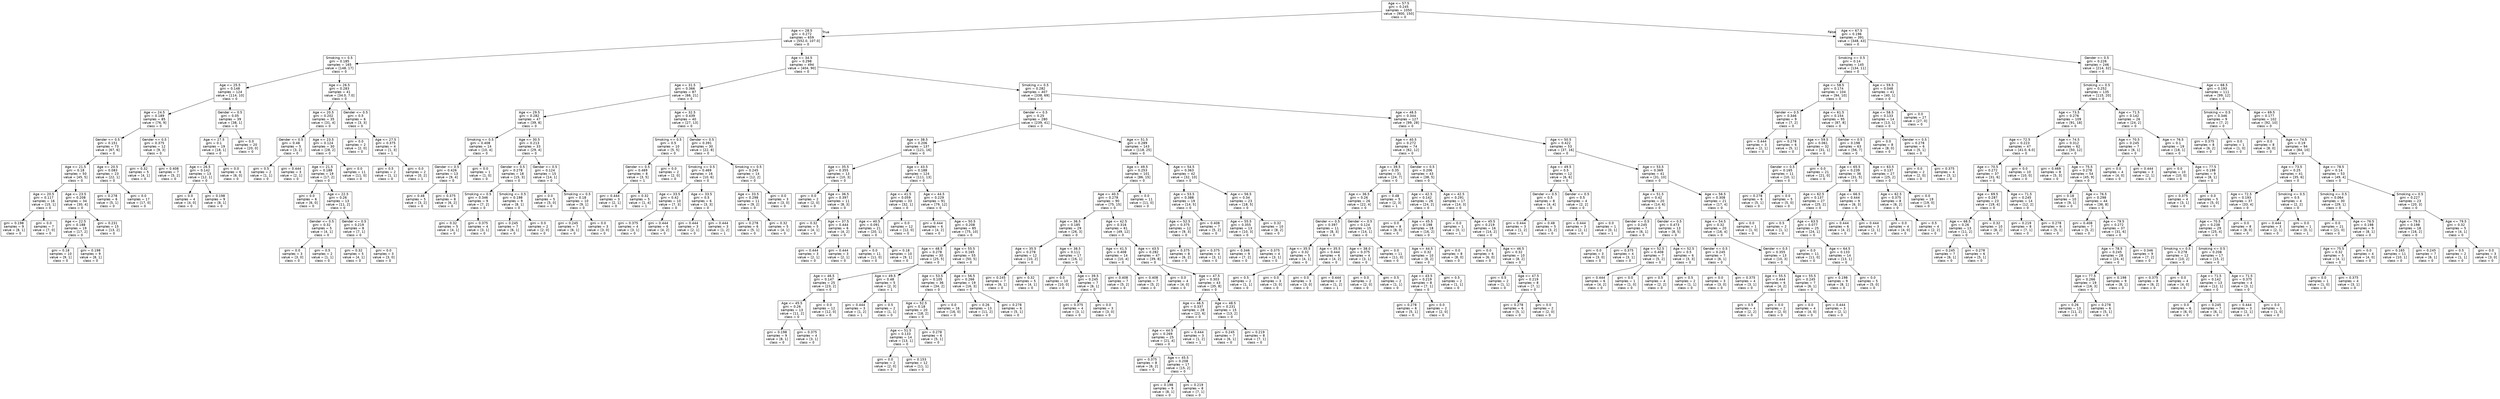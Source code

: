 digraph Tree {
node [shape=box, fontname="helvetica"] ;
edge [fontname="helvetica"] ;
0 [label="Age <= 57.5\ngini = 0.245\nsamples = 1050\nvalue = [900, 150]\nclass = 0"] ;
1 [label="Age <= 28.5\ngini = 0.272\nsamples = 659\nvalue = [552.0, 107.0]\nclass = 0"] ;
0 -> 1 [labeldistance=2.5, labelangle=45, headlabel="True"] ;
2 [label="Smoking <= 0.5\ngini = 0.185\nsamples = 165\nvalue = [148, 17]\nclass = 0"] ;
1 -> 2 ;
3 [label="Age <= 25.5\ngini = 0.148\nsamples = 124\nvalue = [114, 10]\nclass = 0"] ;
2 -> 3 ;
4 [label="Age <= 24.5\ngini = 0.189\nsamples = 85\nvalue = [76, 9]\nclass = 0"] ;
3 -> 4 ;
5 [label="Gender <= 0.5\ngini = 0.151\nsamples = 73\nvalue = [67, 6]\nclass = 0"] ;
4 -> 5 ;
6 [label="Age <= 21.5\ngini = 0.18\nsamples = 50\nvalue = [45, 5]\nclass = 0"] ;
5 -> 6 ;
7 [label="Age <= 20.5\ngini = 0.117\nsamples = 16\nvalue = [15, 1]\nclass = 0"] ;
6 -> 7 ;
8 [label="gini = 0.198\nsamples = 9\nvalue = [8, 1]\nclass = 0"] ;
7 -> 8 ;
9 [label="gini = 0.0\nsamples = 7\nvalue = [7, 0]\nclass = 0"] ;
7 -> 9 ;
10 [label="Age <= 23.5\ngini = 0.208\nsamples = 34\nvalue = [30, 4]\nclass = 0"] ;
6 -> 10 ;
11 [label="Age <= 22.5\ngini = 0.188\nsamples = 19\nvalue = [17, 2]\nclass = 0"] ;
10 -> 11 ;
12 [label="gini = 0.18\nsamples = 10\nvalue = [9, 1]\nclass = 0"] ;
11 -> 12 ;
13 [label="gini = 0.198\nsamples = 9\nvalue = [8, 1]\nclass = 0"] ;
11 -> 13 ;
14 [label="gini = 0.231\nsamples = 15\nvalue = [13, 2]\nclass = 0"] ;
10 -> 14 ;
15 [label="Age <= 20.5\ngini = 0.083\nsamples = 23\nvalue = [22, 1]\nclass = 0"] ;
5 -> 15 ;
16 [label="gini = 0.278\nsamples = 6\nvalue = [5, 1]\nclass = 0"] ;
15 -> 16 ;
17 [label="gini = 0.0\nsamples = 17\nvalue = [17, 0]\nclass = 0"] ;
15 -> 17 ;
18 [label="Gender <= 0.5\ngini = 0.375\nsamples = 12\nvalue = [9, 3]\nclass = 0"] ;
4 -> 18 ;
19 [label="gini = 0.32\nsamples = 5\nvalue = [4, 1]\nclass = 0"] ;
18 -> 19 ;
20 [label="gini = 0.408\nsamples = 7\nvalue = [5, 2]\nclass = 0"] ;
18 -> 20 ;
21 [label="Gender <= 0.5\ngini = 0.05\nsamples = 39\nvalue = [38, 1]\nclass = 0"] ;
3 -> 21 ;
22 [label="Age <= 27.5\ngini = 0.1\nsamples = 19\nvalue = [18, 1]\nclass = 0"] ;
21 -> 22 ;
23 [label="Age <= 26.5\ngini = 0.142\nsamples = 13\nvalue = [12, 1]\nclass = 0"] ;
22 -> 23 ;
24 [label="gini = 0.0\nsamples = 4\nvalue = [4, 0]\nclass = 0"] ;
23 -> 24 ;
25 [label="gini = 0.198\nsamples = 9\nvalue = [8, 1]\nclass = 0"] ;
23 -> 25 ;
26 [label="gini = 0.0\nsamples = 6\nvalue = [6, 0]\nclass = 0"] ;
22 -> 26 ;
27 [label="gini = 0.0\nsamples = 20\nvalue = [20, 0]\nclass = 0"] ;
21 -> 27 ;
28 [label="Age <= 26.5\ngini = 0.283\nsamples = 41\nvalue = [34.0, 7.0]\nclass = 0"] ;
2 -> 28 ;
29 [label="Age <= 20.5\ngini = 0.202\nsamples = 35\nvalue = [31, 4]\nclass = 0"] ;
28 -> 29 ;
30 [label="Gender <= 0.5\ngini = 0.48\nsamples = 5\nvalue = [3, 2]\nclass = 0"] ;
29 -> 30 ;
31 [label="gini = 0.5\nsamples = 2\nvalue = [1, 1]\nclass = 0"] ;
30 -> 31 ;
32 [label="gini = 0.444\nsamples = 3\nvalue = [2, 1]\nclass = 0"] ;
30 -> 32 ;
33 [label="Age <= 23.5\ngini = 0.124\nsamples = 30\nvalue = [28, 2]\nclass = 0"] ;
29 -> 33 ;
34 [label="Age <= 21.5\ngini = 0.188\nsamples = 19\nvalue = [17, 2]\nclass = 0"] ;
33 -> 34 ;
35 [label="gini = 0.0\nsamples = 6\nvalue = [6, 0]\nclass = 0"] ;
34 -> 35 ;
36 [label="Age <= 22.5\ngini = 0.26\nsamples = 13\nvalue = [11, 2]\nclass = 0"] ;
34 -> 36 ;
37 [label="Gender <= 0.5\ngini = 0.32\nsamples = 5\nvalue = [4, 1]\nclass = 0"] ;
36 -> 37 ;
38 [label="gini = 0.0\nsamples = 3\nvalue = [3, 0]\nclass = 0"] ;
37 -> 38 ;
39 [label="gini = 0.5\nsamples = 2\nvalue = [1, 1]\nclass = 0"] ;
37 -> 39 ;
40 [label="Gender <= 0.5\ngini = 0.219\nsamples = 8\nvalue = [7, 1]\nclass = 0"] ;
36 -> 40 ;
41 [label="gini = 0.32\nsamples = 5\nvalue = [4, 1]\nclass = 0"] ;
40 -> 41 ;
42 [label="gini = 0.0\nsamples = 3\nvalue = [3, 0]\nclass = 0"] ;
40 -> 42 ;
43 [label="gini = 0.0\nsamples = 11\nvalue = [11, 0]\nclass = 0"] ;
33 -> 43 ;
44 [label="Gender <= 0.5\ngini = 0.5\nsamples = 6\nvalue = [3, 3]\nclass = 0"] ;
28 -> 44 ;
45 [label="gini = 0.0\nsamples = 2\nvalue = [2, 0]\nclass = 0"] ;
44 -> 45 ;
46 [label="Age <= 27.5\ngini = 0.375\nsamples = 4\nvalue = [1, 3]\nclass = 1"] ;
44 -> 46 ;
47 [label="gini = 0.5\nsamples = 2\nvalue = [1, 1]\nclass = 0"] ;
46 -> 47 ;
48 [label="gini = 0.0\nsamples = 2\nvalue = [0, 2]\nclass = 1"] ;
46 -> 48 ;
49 [label="Age <= 34.5\ngini = 0.298\nsamples = 494\nvalue = [404, 90]\nclass = 0"] ;
1 -> 49 ;
50 [label="Age <= 31.5\ngini = 0.366\nsamples = 87\nvalue = [66, 21]\nclass = 0"] ;
49 -> 50 ;
51 [label="Age <= 29.5\ngini = 0.282\nsamples = 47\nvalue = [39, 8]\nclass = 0"] ;
50 -> 51 ;
52 [label="Smoking <= 0.5\ngini = 0.408\nsamples = 14\nvalue = [10, 4]\nclass = 0"] ;
51 -> 52 ;
53 [label="Gender <= 0.5\ngini = 0.426\nsamples = 13\nvalue = [9, 4]\nclass = 0"] ;
52 -> 53 ;
54 [label="gini = 0.48\nsamples = 5\nvalue = [3, 2]\nclass = 0"] ;
53 -> 54 ;
55 [label="gini = 0.375\nsamples = 8\nvalue = [6, 2]\nclass = 0"] ;
53 -> 55 ;
56 [label="gini = 0.0\nsamples = 1\nvalue = [1, 0]\nclass = 0"] ;
52 -> 56 ;
57 [label="Age <= 30.5\ngini = 0.213\nsamples = 33\nvalue = [29, 4]\nclass = 0"] ;
51 -> 57 ;
58 [label="Gender <= 0.5\ngini = 0.278\nsamples = 18\nvalue = [15, 3]\nclass = 0"] ;
57 -> 58 ;
59 [label="Smoking <= 0.5\ngini = 0.346\nsamples = 9\nvalue = [7, 2]\nclass = 0"] ;
58 -> 59 ;
60 [label="gini = 0.32\nsamples = 5\nvalue = [4, 1]\nclass = 0"] ;
59 -> 60 ;
61 [label="gini = 0.375\nsamples = 4\nvalue = [3, 1]\nclass = 0"] ;
59 -> 61 ;
62 [label="Smoking <= 0.5\ngini = 0.198\nsamples = 9\nvalue = [8, 1]\nclass = 0"] ;
58 -> 62 ;
63 [label="gini = 0.245\nsamples = 7\nvalue = [6, 1]\nclass = 0"] ;
62 -> 63 ;
64 [label="gini = 0.0\nsamples = 2\nvalue = [2, 0]\nclass = 0"] ;
62 -> 64 ;
65 [label="Gender <= 0.5\ngini = 0.124\nsamples = 15\nvalue = [14, 1]\nclass = 0"] ;
57 -> 65 ;
66 [label="gini = 0.0\nsamples = 5\nvalue = [5, 0]\nclass = 0"] ;
65 -> 66 ;
67 [label="Smoking <= 0.5\ngini = 0.18\nsamples = 10\nvalue = [9, 1]\nclass = 0"] ;
65 -> 67 ;
68 [label="gini = 0.245\nsamples = 7\nvalue = [6, 1]\nclass = 0"] ;
67 -> 68 ;
69 [label="gini = 0.0\nsamples = 3\nvalue = [3, 0]\nclass = 0"] ;
67 -> 69 ;
70 [label="Age <= 32.5\ngini = 0.439\nsamples = 40\nvalue = [27, 13]\nclass = 0"] ;
50 -> 70 ;
71 [label="Smoking <= 0.5\ngini = 0.5\nsamples = 10\nvalue = [5, 5]\nclass = 0"] ;
70 -> 71 ;
72 [label="Gender <= 0.5\ngini = 0.469\nsamples = 8\nvalue = [3, 5]\nclass = 1"] ;
71 -> 72 ;
73 [label="gini = 0.444\nsamples = 3\nvalue = [2, 1]\nclass = 0"] ;
72 -> 73 ;
74 [label="gini = 0.32\nsamples = 5\nvalue = [1, 4]\nclass = 1"] ;
72 -> 74 ;
75 [label="gini = 0.0\nsamples = 2\nvalue = [2, 0]\nclass = 0"] ;
71 -> 75 ;
76 [label="Gender <= 0.5\ngini = 0.391\nsamples = 30\nvalue = [22, 8]\nclass = 0"] ;
70 -> 76 ;
77 [label="Smoking <= 0.5\ngini = 0.469\nsamples = 16\nvalue = [10, 6]\nclass = 0"] ;
76 -> 77 ;
78 [label="Age <= 33.5\ngini = 0.42\nsamples = 10\nvalue = [7, 3]\nclass = 0"] ;
77 -> 78 ;
79 [label="gini = 0.375\nsamples = 4\nvalue = [3, 1]\nclass = 0"] ;
78 -> 79 ;
80 [label="gini = 0.444\nsamples = 6\nvalue = [4, 2]\nclass = 0"] ;
78 -> 80 ;
81 [label="Age <= 33.5\ngini = 0.5\nsamples = 6\nvalue = [3, 3]\nclass = 0"] ;
77 -> 81 ;
82 [label="gini = 0.444\nsamples = 3\nvalue = [2, 1]\nclass = 0"] ;
81 -> 82 ;
83 [label="gini = 0.444\nsamples = 3\nvalue = [1, 2]\nclass = 1"] ;
81 -> 83 ;
84 [label="Smoking <= 0.5\ngini = 0.245\nsamples = 14\nvalue = [12, 2]\nclass = 0"] ;
76 -> 84 ;
85 [label="Age <= 33.5\ngini = 0.298\nsamples = 11\nvalue = [9, 2]\nclass = 0"] ;
84 -> 85 ;
86 [label="gini = 0.278\nsamples = 6\nvalue = [5, 1]\nclass = 0"] ;
85 -> 86 ;
87 [label="gini = 0.32\nsamples = 5\nvalue = [4, 1]\nclass = 0"] ;
85 -> 87 ;
88 [label="gini = 0.0\nsamples = 3\nvalue = [3, 0]\nclass = 0"] ;
84 -> 88 ;
89 [label="Smoking <= 0.5\ngini = 0.282\nsamples = 407\nvalue = [338, 69]\nclass = 0"] ;
49 -> 89 ;
90 [label="Gender <= 0.5\ngini = 0.25\nsamples = 280\nvalue = [239, 41]\nclass = 0"] ;
89 -> 90 ;
91 [label="Age <= 38.5\ngini = 0.206\nsamples = 137\nvalue = [121, 16]\nclass = 0"] ;
90 -> 91 ;
92 [label="Age <= 35.5\ngini = 0.355\nsamples = 13\nvalue = [10, 3]\nclass = 0"] ;
91 -> 92 ;
93 [label="gini = 0.0\nsamples = 2\nvalue = [2, 0]\nclass = 0"] ;
92 -> 93 ;
94 [label="Age <= 36.5\ngini = 0.397\nsamples = 11\nvalue = [8, 3]\nclass = 0"] ;
92 -> 94 ;
95 [label="gini = 0.32\nsamples = 5\nvalue = [4, 1]\nclass = 0"] ;
94 -> 95 ;
96 [label="Age <= 37.5\ngini = 0.444\nsamples = 6\nvalue = [4, 2]\nclass = 0"] ;
94 -> 96 ;
97 [label="gini = 0.444\nsamples = 3\nvalue = [2, 1]\nclass = 0"] ;
96 -> 97 ;
98 [label="gini = 0.444\nsamples = 3\nvalue = [2, 1]\nclass = 0"] ;
96 -> 98 ;
99 [label="Age <= 43.5\ngini = 0.188\nsamples = 124\nvalue = [111, 13]\nclass = 0"] ;
91 -> 99 ;
100 [label="Age <= 41.5\ngini = 0.059\nsamples = 33\nvalue = [32, 1]\nclass = 0"] ;
99 -> 100 ;
101 [label="Age <= 40.5\ngini = 0.091\nsamples = 21\nvalue = [20, 1]\nclass = 0"] ;
100 -> 101 ;
102 [label="gini = 0.0\nsamples = 11\nvalue = [11, 0]\nclass = 0"] ;
101 -> 102 ;
103 [label="gini = 0.18\nsamples = 10\nvalue = [9, 1]\nclass = 0"] ;
101 -> 103 ;
104 [label="gini = 0.0\nsamples = 12\nvalue = [12, 0]\nclass = 0"] ;
100 -> 104 ;
105 [label="Age <= 44.5\ngini = 0.229\nsamples = 91\nvalue = [79, 12]\nclass = 0"] ;
99 -> 105 ;
106 [label="gini = 0.444\nsamples = 6\nvalue = [4, 2]\nclass = 0"] ;
105 -> 106 ;
107 [label="Age <= 50.5\ngini = 0.208\nsamples = 85\nvalue = [75, 10]\nclass = 0"] ;
105 -> 107 ;
108 [label="Age <= 48.5\ngini = 0.278\nsamples = 30\nvalue = [25, 5]\nclass = 0"] ;
107 -> 108 ;
109 [label="Age <= 46.5\ngini = 0.147\nsamples = 25\nvalue = [23, 2]\nclass = 0"] ;
108 -> 109 ;
110 [label="Age <= 45.5\ngini = 0.26\nsamples = 13\nvalue = [11, 2]\nclass = 0"] ;
109 -> 110 ;
111 [label="gini = 0.198\nsamples = 9\nvalue = [8, 1]\nclass = 0"] ;
110 -> 111 ;
112 [label="gini = 0.375\nsamples = 4\nvalue = [3, 1]\nclass = 0"] ;
110 -> 112 ;
113 [label="gini = 0.0\nsamples = 12\nvalue = [12, 0]\nclass = 0"] ;
109 -> 113 ;
114 [label="Age <= 49.5\ngini = 0.48\nsamples = 5\nvalue = [2, 3]\nclass = 1"] ;
108 -> 114 ;
115 [label="gini = 0.444\nsamples = 3\nvalue = [1, 2]\nclass = 1"] ;
114 -> 115 ;
116 [label="gini = 0.5\nsamples = 2\nvalue = [1, 1]\nclass = 0"] ;
114 -> 116 ;
117 [label="Age <= 55.5\ngini = 0.165\nsamples = 55\nvalue = [50, 5]\nclass = 0"] ;
107 -> 117 ;
118 [label="Age <= 53.5\ngini = 0.105\nsamples = 36\nvalue = [34, 2]\nclass = 0"] ;
117 -> 118 ;
119 [label="Age <= 52.5\ngini = 0.18\nsamples = 20\nvalue = [18, 2]\nclass = 0"] ;
118 -> 119 ;
120 [label="Age <= 51.5\ngini = 0.133\nsamples = 14\nvalue = [13, 1]\nclass = 0"] ;
119 -> 120 ;
121 [label="gini = 0.0\nsamples = 2\nvalue = [2, 0]\nclass = 0"] ;
120 -> 121 ;
122 [label="gini = 0.153\nsamples = 12\nvalue = [11, 1]\nclass = 0"] ;
120 -> 122 ;
123 [label="gini = 0.278\nsamples = 6\nvalue = [5, 1]\nclass = 0"] ;
119 -> 123 ;
124 [label="gini = 0.0\nsamples = 16\nvalue = [16, 0]\nclass = 0"] ;
118 -> 124 ;
125 [label="Age <= 56.5\ngini = 0.266\nsamples = 19\nvalue = [16, 3]\nclass = 0"] ;
117 -> 125 ;
126 [label="gini = 0.26\nsamples = 13\nvalue = [11, 2]\nclass = 0"] ;
125 -> 126 ;
127 [label="gini = 0.278\nsamples = 6\nvalue = [5, 1]\nclass = 0"] ;
125 -> 127 ;
128 [label="Age <= 51.5\ngini = 0.289\nsamples = 143\nvalue = [118, 25]\nclass = 0"] ;
90 -> 128 ;
129 [label="Age <= 49.5\ngini = 0.253\nsamples = 101\nvalue = [86, 15]\nclass = 0"] ;
128 -> 129 ;
130 [label="Age <= 40.5\ngini = 0.278\nsamples = 90\nvalue = [75, 15]\nclass = 0"] ;
129 -> 130 ;
131 [label="Age <= 36.5\ngini = 0.185\nsamples = 29\nvalue = [26, 3]\nclass = 0"] ;
130 -> 131 ;
132 [label="Age <= 35.5\ngini = 0.278\nsamples = 12\nvalue = [10, 2]\nclass = 0"] ;
131 -> 132 ;
133 [label="gini = 0.245\nsamples = 7\nvalue = [6, 1]\nclass = 0"] ;
132 -> 133 ;
134 [label="gini = 0.32\nsamples = 5\nvalue = [4, 1]\nclass = 0"] ;
132 -> 134 ;
135 [label="Age <= 38.5\ngini = 0.111\nsamples = 17\nvalue = [16, 1]\nclass = 0"] ;
131 -> 135 ;
136 [label="gini = 0.0\nsamples = 10\nvalue = [10, 0]\nclass = 0"] ;
135 -> 136 ;
137 [label="Age <= 39.5\ngini = 0.245\nsamples = 7\nvalue = [6, 1]\nclass = 0"] ;
135 -> 137 ;
138 [label="gini = 0.375\nsamples = 4\nvalue = [3, 1]\nclass = 0"] ;
137 -> 138 ;
139 [label="gini = 0.0\nsamples = 3\nvalue = [3, 0]\nclass = 0"] ;
137 -> 139 ;
140 [label="Age <= 42.5\ngini = 0.316\nsamples = 61\nvalue = [49, 12]\nclass = 0"] ;
130 -> 140 ;
141 [label="Age <= 41.5\ngini = 0.408\nsamples = 14\nvalue = [10, 4]\nclass = 0"] ;
140 -> 141 ;
142 [label="gini = 0.408\nsamples = 7\nvalue = [5, 2]\nclass = 0"] ;
141 -> 142 ;
143 [label="gini = 0.408\nsamples = 7\nvalue = [5, 2]\nclass = 0"] ;
141 -> 143 ;
144 [label="Age <= 43.5\ngini = 0.282\nsamples = 47\nvalue = [39, 8]\nclass = 0"] ;
140 -> 144 ;
145 [label="gini = 0.0\nsamples = 4\nvalue = [4, 0]\nclass = 0"] ;
144 -> 145 ;
146 [label="Age <= 47.5\ngini = 0.303\nsamples = 43\nvalue = [35, 8]\nclass = 0"] ;
144 -> 146 ;
147 [label="Age <= 46.5\ngini = 0.337\nsamples = 28\nvalue = [22, 6]\nclass = 0"] ;
146 -> 147 ;
148 [label="Age <= 44.5\ngini = 0.269\nsamples = 25\nvalue = [21, 4]\nclass = 0"] ;
147 -> 148 ;
149 [label="gini = 0.375\nsamples = 8\nvalue = [6, 2]\nclass = 0"] ;
148 -> 149 ;
150 [label="Age <= 45.5\ngini = 0.208\nsamples = 17\nvalue = [15, 2]\nclass = 0"] ;
148 -> 150 ;
151 [label="gini = 0.198\nsamples = 9\nvalue = [8, 1]\nclass = 0"] ;
150 -> 151 ;
152 [label="gini = 0.219\nsamples = 8\nvalue = [7, 1]\nclass = 0"] ;
150 -> 152 ;
153 [label="gini = 0.444\nsamples = 3\nvalue = [1, 2]\nclass = 1"] ;
147 -> 153 ;
154 [label="Age <= 48.5\ngini = 0.231\nsamples = 15\nvalue = [13, 2]\nclass = 0"] ;
146 -> 154 ;
155 [label="gini = 0.245\nsamples = 7\nvalue = [6, 1]\nclass = 0"] ;
154 -> 155 ;
156 [label="gini = 0.219\nsamples = 8\nvalue = [7, 1]\nclass = 0"] ;
154 -> 156 ;
157 [label="gini = 0.0\nsamples = 11\nvalue = [11, 0]\nclass = 0"] ;
129 -> 157 ;
158 [label="Age <= 54.5\ngini = 0.363\nsamples = 42\nvalue = [32, 10]\nclass = 0"] ;
128 -> 158 ;
159 [label="Age <= 53.5\ngini = 0.388\nsamples = 19\nvalue = [14, 5]\nclass = 0"] ;
158 -> 159 ;
160 [label="Age <= 52.5\ngini = 0.375\nsamples = 12\nvalue = [9, 3]\nclass = 0"] ;
159 -> 160 ;
161 [label="gini = 0.375\nsamples = 8\nvalue = [6, 2]\nclass = 0"] ;
160 -> 161 ;
162 [label="gini = 0.375\nsamples = 4\nvalue = [3, 1]\nclass = 0"] ;
160 -> 162 ;
163 [label="gini = 0.408\nsamples = 7\nvalue = [5, 2]\nclass = 0"] ;
159 -> 163 ;
164 [label="Age <= 56.5\ngini = 0.34\nsamples = 23\nvalue = [18, 5]\nclass = 0"] ;
158 -> 164 ;
165 [label="Age <= 55.5\ngini = 0.355\nsamples = 13\nvalue = [10, 3]\nclass = 0"] ;
164 -> 165 ;
166 [label="gini = 0.346\nsamples = 9\nvalue = [7, 2]\nclass = 0"] ;
165 -> 166 ;
167 [label="gini = 0.375\nsamples = 4\nvalue = [3, 1]\nclass = 0"] ;
165 -> 167 ;
168 [label="gini = 0.32\nsamples = 10\nvalue = [8, 2]\nclass = 0"] ;
164 -> 168 ;
169 [label="Age <= 48.5\ngini = 0.344\nsamples = 127\nvalue = [99, 28]\nclass = 0"] ;
89 -> 169 ;
170 [label="Age <= 40.5\ngini = 0.272\nsamples = 74\nvalue = [62, 12]\nclass = 0"] ;
169 -> 170 ;
171 [label="Age <= 39.5\ngini = 0.35\nsamples = 31\nvalue = [24, 7]\nclass = 0"] ;
170 -> 171 ;
172 [label="Age <= 36.5\ngini = 0.26\nsamples = 26\nvalue = [22, 4]\nclass = 0"] ;
171 -> 172 ;
173 [label="Gender <= 0.5\ngini = 0.397\nsamples = 11\nvalue = [8, 3]\nclass = 0"] ;
172 -> 173 ;
174 [label="Age <= 35.5\ngini = 0.32\nsamples = 5\nvalue = [4, 1]\nclass = 0"] ;
173 -> 174 ;
175 [label="gini = 0.5\nsamples = 2\nvalue = [1, 1]\nclass = 0"] ;
174 -> 175 ;
176 [label="gini = 0.0\nsamples = 3\nvalue = [3, 0]\nclass = 0"] ;
174 -> 176 ;
177 [label="Age <= 35.5\ngini = 0.444\nsamples = 6\nvalue = [4, 2]\nclass = 0"] ;
173 -> 177 ;
178 [label="gini = 0.0\nsamples = 3\nvalue = [3, 0]\nclass = 0"] ;
177 -> 178 ;
179 [label="gini = 0.444\nsamples = 3\nvalue = [1, 2]\nclass = 1"] ;
177 -> 179 ;
180 [label="Gender <= 0.5\ngini = 0.124\nsamples = 15\nvalue = [14, 1]\nclass = 0"] ;
172 -> 180 ;
181 [label="Age <= 38.0\ngini = 0.375\nsamples = 4\nvalue = [3, 1]\nclass = 0"] ;
180 -> 181 ;
182 [label="gini = 0.0\nsamples = 2\nvalue = [2, 0]\nclass = 0"] ;
181 -> 182 ;
183 [label="gini = 0.5\nsamples = 2\nvalue = [1, 1]\nclass = 0"] ;
181 -> 183 ;
184 [label="gini = 0.0\nsamples = 11\nvalue = [11, 0]\nclass = 0"] ;
180 -> 184 ;
185 [label="gini = 0.48\nsamples = 5\nvalue = [2, 3]\nclass = 1"] ;
171 -> 185 ;
186 [label="Gender <= 0.5\ngini = 0.206\nsamples = 43\nvalue = [38, 5]\nclass = 0"] ;
170 -> 186 ;
187 [label="Age <= 42.5\ngini = 0.142\nsamples = 26\nvalue = [24, 2]\nclass = 0"] ;
186 -> 187 ;
188 [label="gini = 0.0\nsamples = 8\nvalue = [8, 0]\nclass = 0"] ;
187 -> 188 ;
189 [label="Age <= 45.5\ngini = 0.198\nsamples = 18\nvalue = [16, 2]\nclass = 0"] ;
187 -> 189 ;
190 [label="Age <= 44.5\ngini = 0.32\nsamples = 10\nvalue = [8, 2]\nclass = 0"] ;
189 -> 190 ;
191 [label="Age <= 43.5\ngini = 0.219\nsamples = 8\nvalue = [7, 1]\nclass = 0"] ;
190 -> 191 ;
192 [label="gini = 0.278\nsamples = 6\nvalue = [5, 1]\nclass = 0"] ;
191 -> 192 ;
193 [label="gini = 0.0\nsamples = 2\nvalue = [2, 0]\nclass = 0"] ;
191 -> 193 ;
194 [label="gini = 0.5\nsamples = 2\nvalue = [1, 1]\nclass = 0"] ;
190 -> 194 ;
195 [label="gini = 0.0\nsamples = 8\nvalue = [8, 0]\nclass = 0"] ;
189 -> 195 ;
196 [label="Age <= 42.5\ngini = 0.291\nsamples = 17\nvalue = [14, 3]\nclass = 0"] ;
186 -> 196 ;
197 [label="gini = 0.0\nsamples = 1\nvalue = [0, 1]\nclass = 1"] ;
196 -> 197 ;
198 [label="Age <= 45.5\ngini = 0.219\nsamples = 16\nvalue = [14, 2]\nclass = 0"] ;
196 -> 198 ;
199 [label="gini = 0.0\nsamples = 6\nvalue = [6, 0]\nclass = 0"] ;
198 -> 199 ;
200 [label="Age <= 46.5\ngini = 0.32\nsamples = 10\nvalue = [8, 2]\nclass = 0"] ;
198 -> 200 ;
201 [label="gini = 0.5\nsamples = 2\nvalue = [1, 1]\nclass = 0"] ;
200 -> 201 ;
202 [label="Age <= 47.5\ngini = 0.219\nsamples = 8\nvalue = [7, 1]\nclass = 0"] ;
200 -> 202 ;
203 [label="gini = 0.278\nsamples = 6\nvalue = [5, 1]\nclass = 0"] ;
202 -> 203 ;
204 [label="gini = 0.0\nsamples = 2\nvalue = [2, 0]\nclass = 0"] ;
202 -> 204 ;
205 [label="Age <= 50.5\ngini = 0.422\nsamples = 53\nvalue = [37, 16]\nclass = 0"] ;
169 -> 205 ;
206 [label="Age <= 49.5\ngini = 0.5\nsamples = 12\nvalue = [6, 6]\nclass = 0"] ;
205 -> 206 ;
207 [label="Gender <= 0.5\ngini = 0.5\nsamples = 8\nvalue = [4, 4]\nclass = 0"] ;
206 -> 207 ;
208 [label="gini = 0.444\nsamples = 3\nvalue = [1, 2]\nclass = 1"] ;
207 -> 208 ;
209 [label="gini = 0.48\nsamples = 5\nvalue = [3, 2]\nclass = 0"] ;
207 -> 209 ;
210 [label="Gender <= 0.5\ngini = 0.5\nsamples = 4\nvalue = [2, 2]\nclass = 0"] ;
206 -> 210 ;
211 [label="gini = 0.444\nsamples = 3\nvalue = [2, 1]\nclass = 0"] ;
210 -> 211 ;
212 [label="gini = 0.0\nsamples = 1\nvalue = [0, 1]\nclass = 1"] ;
210 -> 212 ;
213 [label="Age <= 53.5\ngini = 0.369\nsamples = 41\nvalue = [31, 10]\nclass = 0"] ;
205 -> 213 ;
214 [label="Age <= 51.5\ngini = 0.42\nsamples = 20\nvalue = [14, 6]\nclass = 0"] ;
213 -> 214 ;
215 [label="Gender <= 0.5\ngini = 0.245\nsamples = 7\nvalue = [6, 1]\nclass = 0"] ;
214 -> 215 ;
216 [label="gini = 0.0\nsamples = 3\nvalue = [3, 0]\nclass = 0"] ;
215 -> 216 ;
217 [label="gini = 0.375\nsamples = 4\nvalue = [3, 1]\nclass = 0"] ;
215 -> 217 ;
218 [label="Gender <= 0.5\ngini = 0.473\nsamples = 13\nvalue = [8, 5]\nclass = 0"] ;
214 -> 218 ;
219 [label="Age <= 52.5\ngini = 0.408\nsamples = 7\nvalue = [5, 2]\nclass = 0"] ;
218 -> 219 ;
220 [label="gini = 0.444\nsamples = 6\nvalue = [4, 2]\nclass = 0"] ;
219 -> 220 ;
221 [label="gini = 0.0\nsamples = 1\nvalue = [1, 0]\nclass = 0"] ;
219 -> 221 ;
222 [label="Age <= 52.5\ngini = 0.5\nsamples = 6\nvalue = [3, 3]\nclass = 0"] ;
218 -> 222 ;
223 [label="gini = 0.5\nsamples = 4\nvalue = [2, 2]\nclass = 0"] ;
222 -> 223 ;
224 [label="gini = 0.5\nsamples = 2\nvalue = [1, 1]\nclass = 0"] ;
222 -> 224 ;
225 [label="Age <= 56.5\ngini = 0.308\nsamples = 21\nvalue = [17, 4]\nclass = 0"] ;
213 -> 225 ;
226 [label="Age <= 54.5\ngini = 0.32\nsamples = 20\nvalue = [16, 4]\nclass = 0"] ;
225 -> 226 ;
227 [label="Gender <= 0.5\ngini = 0.245\nsamples = 7\nvalue = [6, 1]\nclass = 0"] ;
226 -> 227 ;
228 [label="gini = 0.0\nsamples = 3\nvalue = [3, 0]\nclass = 0"] ;
227 -> 228 ;
229 [label="gini = 0.375\nsamples = 4\nvalue = [3, 1]\nclass = 0"] ;
227 -> 229 ;
230 [label="Gender <= 0.5\ngini = 0.355\nsamples = 13\nvalue = [10, 3]\nclass = 0"] ;
226 -> 230 ;
231 [label="Age <= 55.5\ngini = 0.444\nsamples = 6\nvalue = [4, 2]\nclass = 0"] ;
230 -> 231 ;
232 [label="gini = 0.5\nsamples = 4\nvalue = [2, 2]\nclass = 0"] ;
231 -> 232 ;
233 [label="gini = 0.0\nsamples = 2\nvalue = [2, 0]\nclass = 0"] ;
231 -> 233 ;
234 [label="Age <= 55.5\ngini = 0.245\nsamples = 7\nvalue = [6, 1]\nclass = 0"] ;
230 -> 234 ;
235 [label="gini = 0.0\nsamples = 4\nvalue = [4, 0]\nclass = 0"] ;
234 -> 235 ;
236 [label="gini = 0.444\nsamples = 3\nvalue = [2, 1]\nclass = 0"] ;
234 -> 236 ;
237 [label="gini = 0.0\nsamples = 1\nvalue = [1, 0]\nclass = 0"] ;
225 -> 237 ;
238 [label="Age <= 67.5\ngini = 0.196\nsamples = 391\nvalue = [348, 43]\nclass = 0"] ;
0 -> 238 [labeldistance=2.5, labelangle=-45, headlabel="False"] ;
239 [label="Smoking <= 0.5\ngini = 0.14\nsamples = 145\nvalue = [134, 11]\nclass = 0"] ;
238 -> 239 ;
240 [label="Age <= 58.5\ngini = 0.174\nsamples = 104\nvalue = [94, 10]\nclass = 0"] ;
239 -> 240 ;
241 [label="Gender <= 0.5\ngini = 0.346\nsamples = 9\nvalue = [7, 2]\nclass = 0"] ;
240 -> 241 ;
242 [label="gini = 0.444\nsamples = 3\nvalue = [2, 1]\nclass = 0"] ;
241 -> 242 ;
243 [label="gini = 0.278\nsamples = 6\nvalue = [5, 1]\nclass = 0"] ;
241 -> 243 ;
244 [label="Age <= 61.5\ngini = 0.154\nsamples = 95\nvalue = [87, 8]\nclass = 0"] ;
240 -> 244 ;
245 [label="Age <= 59.5\ngini = 0.061\nsamples = 32\nvalue = [31, 1]\nclass = 0"] ;
244 -> 245 ;
246 [label="Gender <= 0.5\ngini = 0.165\nsamples = 11\nvalue = [10, 1]\nclass = 0"] ;
245 -> 246 ;
247 [label="gini = 0.278\nsamples = 6\nvalue = [5, 1]\nclass = 0"] ;
246 -> 247 ;
248 [label="gini = 0.0\nsamples = 5\nvalue = [5, 0]\nclass = 0"] ;
246 -> 248 ;
249 [label="gini = 0.0\nsamples = 21\nvalue = [21, 0]\nclass = 0"] ;
245 -> 249 ;
250 [label="Gender <= 0.5\ngini = 0.198\nsamples = 63\nvalue = [56, 7]\nclass = 0"] ;
244 -> 250 ;
251 [label="Age <= 65.5\ngini = 0.239\nsamples = 36\nvalue = [31, 5]\nclass = 0"] ;
250 -> 251 ;
252 [label="Age <= 62.5\ngini = 0.137\nsamples = 27\nvalue = [25, 2]\nclass = 0"] ;
251 -> 252 ;
253 [label="gini = 0.5\nsamples = 2\nvalue = [1, 1]\nclass = 0"] ;
252 -> 253 ;
254 [label="Age <= 63.5\ngini = 0.077\nsamples = 25\nvalue = [24, 1]\nclass = 0"] ;
252 -> 254 ;
255 [label="gini = 0.0\nsamples = 11\nvalue = [11, 0]\nclass = 0"] ;
254 -> 255 ;
256 [label="Age <= 64.5\ngini = 0.133\nsamples = 14\nvalue = [13, 1]\nclass = 0"] ;
254 -> 256 ;
257 [label="gini = 0.198\nsamples = 9\nvalue = [8, 1]\nclass = 0"] ;
256 -> 257 ;
258 [label="gini = 0.0\nsamples = 5\nvalue = [5, 0]\nclass = 0"] ;
256 -> 258 ;
259 [label="Age <= 66.5\ngini = 0.444\nsamples = 9\nvalue = [6, 3]\nclass = 0"] ;
251 -> 259 ;
260 [label="gini = 0.444\nsamples = 6\nvalue = [4, 2]\nclass = 0"] ;
259 -> 260 ;
261 [label="gini = 0.444\nsamples = 3\nvalue = [2, 1]\nclass = 0"] ;
259 -> 261 ;
262 [label="Age <= 63.5\ngini = 0.137\nsamples = 27\nvalue = [25, 2]\nclass = 0"] ;
250 -> 262 ;
263 [label="Age <= 62.5\ngini = 0.375\nsamples = 8\nvalue = [6, 2]\nclass = 0"] ;
262 -> 263 ;
264 [label="gini = 0.0\nsamples = 4\nvalue = [4, 0]\nclass = 0"] ;
263 -> 264 ;
265 [label="gini = 0.5\nsamples = 4\nvalue = [2, 2]\nclass = 0"] ;
263 -> 265 ;
266 [label="gini = 0.0\nsamples = 19\nvalue = [19, 0]\nclass = 0"] ;
262 -> 266 ;
267 [label="Age <= 59.5\ngini = 0.048\nsamples = 41\nvalue = [40, 1]\nclass = 0"] ;
239 -> 267 ;
268 [label="Age <= 58.5\ngini = 0.133\nsamples = 14\nvalue = [13, 1]\nclass = 0"] ;
267 -> 268 ;
269 [label="gini = 0.0\nsamples = 8\nvalue = [8, 0]\nclass = 0"] ;
268 -> 269 ;
270 [label="Gender <= 0.5\ngini = 0.278\nsamples = 6\nvalue = [5, 1]\nclass = 0"] ;
268 -> 270 ;
271 [label="gini = 0.0\nsamples = 2\nvalue = [2, 0]\nclass = 0"] ;
270 -> 271 ;
272 [label="gini = 0.375\nsamples = 4\nvalue = [3, 1]\nclass = 0"] ;
270 -> 272 ;
273 [label="gini = 0.0\nsamples = 27\nvalue = [27, 0]\nclass = 0"] ;
267 -> 273 ;
274 [label="Gender <= 0.5\ngini = 0.226\nsamples = 246\nvalue = [214, 32]\nclass = 0"] ;
238 -> 274 ;
275 [label="Smoking <= 0.5\ngini = 0.252\nsamples = 135\nvalue = [115, 20]\nclass = 0"] ;
274 -> 275 ;
276 [label="Age <= 73.5\ngini = 0.276\nsamples = 109\nvalue = [91, 18]\nclass = 0"] ;
275 -> 276 ;
277 [label="Age <= 72.5\ngini = 0.223\nsamples = 47\nvalue = [41.0, 6.0]\nclass = 0"] ;
276 -> 277 ;
278 [label="Age <= 70.5\ngini = 0.272\nsamples = 37\nvalue = [31, 6]\nclass = 0"] ;
277 -> 278 ;
279 [label="Age <= 69.5\ngini = 0.287\nsamples = 23\nvalue = [19, 4]\nclass = 0"] ;
278 -> 279 ;
280 [label="Age <= 68.5\ngini = 0.26\nsamples = 13\nvalue = [11, 2]\nclass = 0"] ;
279 -> 280 ;
281 [label="gini = 0.245\nsamples = 7\nvalue = [6, 1]\nclass = 0"] ;
280 -> 281 ;
282 [label="gini = 0.278\nsamples = 6\nvalue = [5, 1]\nclass = 0"] ;
280 -> 282 ;
283 [label="gini = 0.32\nsamples = 10\nvalue = [8, 2]\nclass = 0"] ;
279 -> 283 ;
284 [label="Age <= 71.5\ngini = 0.245\nsamples = 14\nvalue = [12, 2]\nclass = 0"] ;
278 -> 284 ;
285 [label="gini = 0.219\nsamples = 8\nvalue = [7, 1]\nclass = 0"] ;
284 -> 285 ;
286 [label="gini = 0.278\nsamples = 6\nvalue = [5, 1]\nclass = 0"] ;
284 -> 286 ;
287 [label="gini = 0.0\nsamples = 10\nvalue = [10, 0]\nclass = 0"] ;
277 -> 287 ;
288 [label="Age <= 74.5\ngini = 0.312\nsamples = 62\nvalue = [50, 12]\nclass = 0"] ;
276 -> 288 ;
289 [label="gini = 0.469\nsamples = 8\nvalue = [5, 3]\nclass = 0"] ;
288 -> 289 ;
290 [label="Age <= 75.5\ngini = 0.278\nsamples = 54\nvalue = [45, 9]\nclass = 0"] ;
288 -> 290 ;
291 [label="gini = 0.18\nsamples = 10\nvalue = [9, 1]\nclass = 0"] ;
290 -> 291 ;
292 [label="Age <= 76.5\ngini = 0.298\nsamples = 44\nvalue = [36, 8]\nclass = 0"] ;
290 -> 292 ;
293 [label="gini = 0.408\nsamples = 7\nvalue = [5, 2]\nclass = 0"] ;
292 -> 293 ;
294 [label="Age <= 79.5\ngini = 0.272\nsamples = 37\nvalue = [31, 6]\nclass = 0"] ;
292 -> 294 ;
295 [label="Age <= 78.5\ngini = 0.245\nsamples = 28\nvalue = [24, 4]\nclass = 0"] ;
294 -> 295 ;
296 [label="Age <= 77.5\ngini = 0.266\nsamples = 19\nvalue = [16, 3]\nclass = 0"] ;
295 -> 296 ;
297 [label="gini = 0.26\nsamples = 13\nvalue = [11, 2]\nclass = 0"] ;
296 -> 297 ;
298 [label="gini = 0.278\nsamples = 6\nvalue = [5, 1]\nclass = 0"] ;
296 -> 298 ;
299 [label="gini = 0.198\nsamples = 9\nvalue = [8, 1]\nclass = 0"] ;
295 -> 299 ;
300 [label="gini = 0.346\nsamples = 9\nvalue = [7, 2]\nclass = 0"] ;
294 -> 300 ;
301 [label="Age <= 71.5\ngini = 0.142\nsamples = 26\nvalue = [24, 2]\nclass = 0"] ;
275 -> 301 ;
302 [label="Age <= 70.5\ngini = 0.245\nsamples = 7\nvalue = [6, 1]\nclass = 0"] ;
301 -> 302 ;
303 [label="gini = 0.0\nsamples = 4\nvalue = [4, 0]\nclass = 0"] ;
302 -> 303 ;
304 [label="gini = 0.444\nsamples = 3\nvalue = [2, 1]\nclass = 0"] ;
302 -> 304 ;
305 [label="Age <= 76.5\ngini = 0.1\nsamples = 19\nvalue = [18, 1]\nclass = 0"] ;
301 -> 305 ;
306 [label="gini = 0.0\nsamples = 10\nvalue = [10, 0]\nclass = 0"] ;
305 -> 306 ;
307 [label="Age <= 77.5\ngini = 0.198\nsamples = 9\nvalue = [8, 1]\nclass = 0"] ;
305 -> 307 ;
308 [label="gini = 0.375\nsamples = 4\nvalue = [3, 1]\nclass = 0"] ;
307 -> 308 ;
309 [label="gini = 0.0\nsamples = 5\nvalue = [5, 0]\nclass = 0"] ;
307 -> 309 ;
310 [label="Age <= 68.5\ngini = 0.193\nsamples = 111\nvalue = [99, 12]\nclass = 0"] ;
274 -> 310 ;
311 [label="Smoking <= 0.5\ngini = 0.346\nsamples = 9\nvalue = [7, 2]\nclass = 0"] ;
310 -> 311 ;
312 [label="gini = 0.375\nsamples = 8\nvalue = [6, 2]\nclass = 0"] ;
311 -> 312 ;
313 [label="gini = 0.0\nsamples = 1\nvalue = [1, 0]\nclass = 0"] ;
311 -> 313 ;
314 [label="Age <= 69.5\ngini = 0.177\nsamples = 102\nvalue = [92, 10]\nclass = 0"] ;
310 -> 314 ;
315 [label="gini = 0.0\nsamples = 8\nvalue = [8, 0]\nclass = 0"] ;
314 -> 315 ;
316 [label="Age <= 74.5\ngini = 0.19\nsamples = 94\nvalue = [84, 10]\nclass = 0"] ;
314 -> 316 ;
317 [label="Age <= 73.5\ngini = 0.25\nsamples = 41\nvalue = [35, 6]\nclass = 0"] ;
316 -> 317 ;
318 [label="Age <= 72.5\ngini = 0.193\nsamples = 37\nvalue = [33, 4]\nclass = 0"] ;
317 -> 318 ;
319 [label="Age <= 70.5\ngini = 0.238\nsamples = 29\nvalue = [25, 4]\nclass = 0"] ;
318 -> 319 ;
320 [label="Smoking <= 0.5\ngini = 0.278\nsamples = 12\nvalue = [10, 2]\nclass = 0"] ;
319 -> 320 ;
321 [label="gini = 0.375\nsamples = 8\nvalue = [6, 2]\nclass = 0"] ;
320 -> 321 ;
322 [label="gini = 0.0\nsamples = 4\nvalue = [4, 0]\nclass = 0"] ;
320 -> 322 ;
323 [label="Smoking <= 0.5\ngini = 0.208\nsamples = 17\nvalue = [15, 2]\nclass = 0"] ;
319 -> 323 ;
324 [label="Age <= 71.5\ngini = 0.142\nsamples = 13\nvalue = [12, 1]\nclass = 0"] ;
323 -> 324 ;
325 [label="gini = 0.0\nsamples = 6\nvalue = [6, 0]\nclass = 0"] ;
324 -> 325 ;
326 [label="gini = 0.245\nsamples = 7\nvalue = [6, 1]\nclass = 0"] ;
324 -> 326 ;
327 [label="Age <= 71.5\ngini = 0.375\nsamples = 4\nvalue = [3, 1]\nclass = 0"] ;
323 -> 327 ;
328 [label="gini = 0.444\nsamples = 3\nvalue = [2, 1]\nclass = 0"] ;
327 -> 328 ;
329 [label="gini = 0.0\nsamples = 1\nvalue = [1, 0]\nclass = 0"] ;
327 -> 329 ;
330 [label="gini = 0.0\nsamples = 8\nvalue = [8, 0]\nclass = 0"] ;
318 -> 330 ;
331 [label="Smoking <= 0.5\ngini = 0.5\nsamples = 4\nvalue = [2, 2]\nclass = 0"] ;
317 -> 331 ;
332 [label="gini = 0.444\nsamples = 3\nvalue = [2, 1]\nclass = 0"] ;
331 -> 332 ;
333 [label="gini = 0.0\nsamples = 1\nvalue = [0, 1]\nclass = 1"] ;
331 -> 333 ;
334 [label="Age <= 78.5\ngini = 0.14\nsamples = 53\nvalue = [49, 4]\nclass = 0"] ;
316 -> 334 ;
335 [label="Smoking <= 0.5\ngini = 0.064\nsamples = 30\nvalue = [29, 1]\nclass = 0"] ;
334 -> 335 ;
336 [label="gini = 0.0\nsamples = 21\nvalue = [21, 0]\nclass = 0"] ;
335 -> 336 ;
337 [label="Age <= 76.5\ngini = 0.198\nsamples = 9\nvalue = [8, 1]\nclass = 0"] ;
335 -> 337 ;
338 [label="Age <= 75.5\ngini = 0.32\nsamples = 5\nvalue = [4, 1]\nclass = 0"] ;
337 -> 338 ;
339 [label="gini = 0.0\nsamples = 1\nvalue = [1, 0]\nclass = 0"] ;
338 -> 339 ;
340 [label="gini = 0.375\nsamples = 4\nvalue = [3, 1]\nclass = 0"] ;
338 -> 340 ;
341 [label="gini = 0.0\nsamples = 4\nvalue = [4, 0]\nclass = 0"] ;
337 -> 341 ;
342 [label="Smoking <= 0.5\ngini = 0.227\nsamples = 23\nvalue = [20, 3]\nclass = 0"] ;
334 -> 342 ;
343 [label="Age <= 79.5\ngini = 0.198\nsamples = 18\nvalue = [16, 2]\nclass = 0"] ;
342 -> 343 ;
344 [label="gini = 0.165\nsamples = 11\nvalue = [10, 1]\nclass = 0"] ;
343 -> 344 ;
345 [label="gini = 0.245\nsamples = 7\nvalue = [6, 1]\nclass = 0"] ;
343 -> 345 ;
346 [label="Age <= 79.5\ngini = 0.32\nsamples = 5\nvalue = [4, 1]\nclass = 0"] ;
342 -> 346 ;
347 [label="gini = 0.5\nsamples = 2\nvalue = [1, 1]\nclass = 0"] ;
346 -> 347 ;
348 [label="gini = 0.0\nsamples = 3\nvalue = [3, 0]\nclass = 0"] ;
346 -> 348 ;
}
